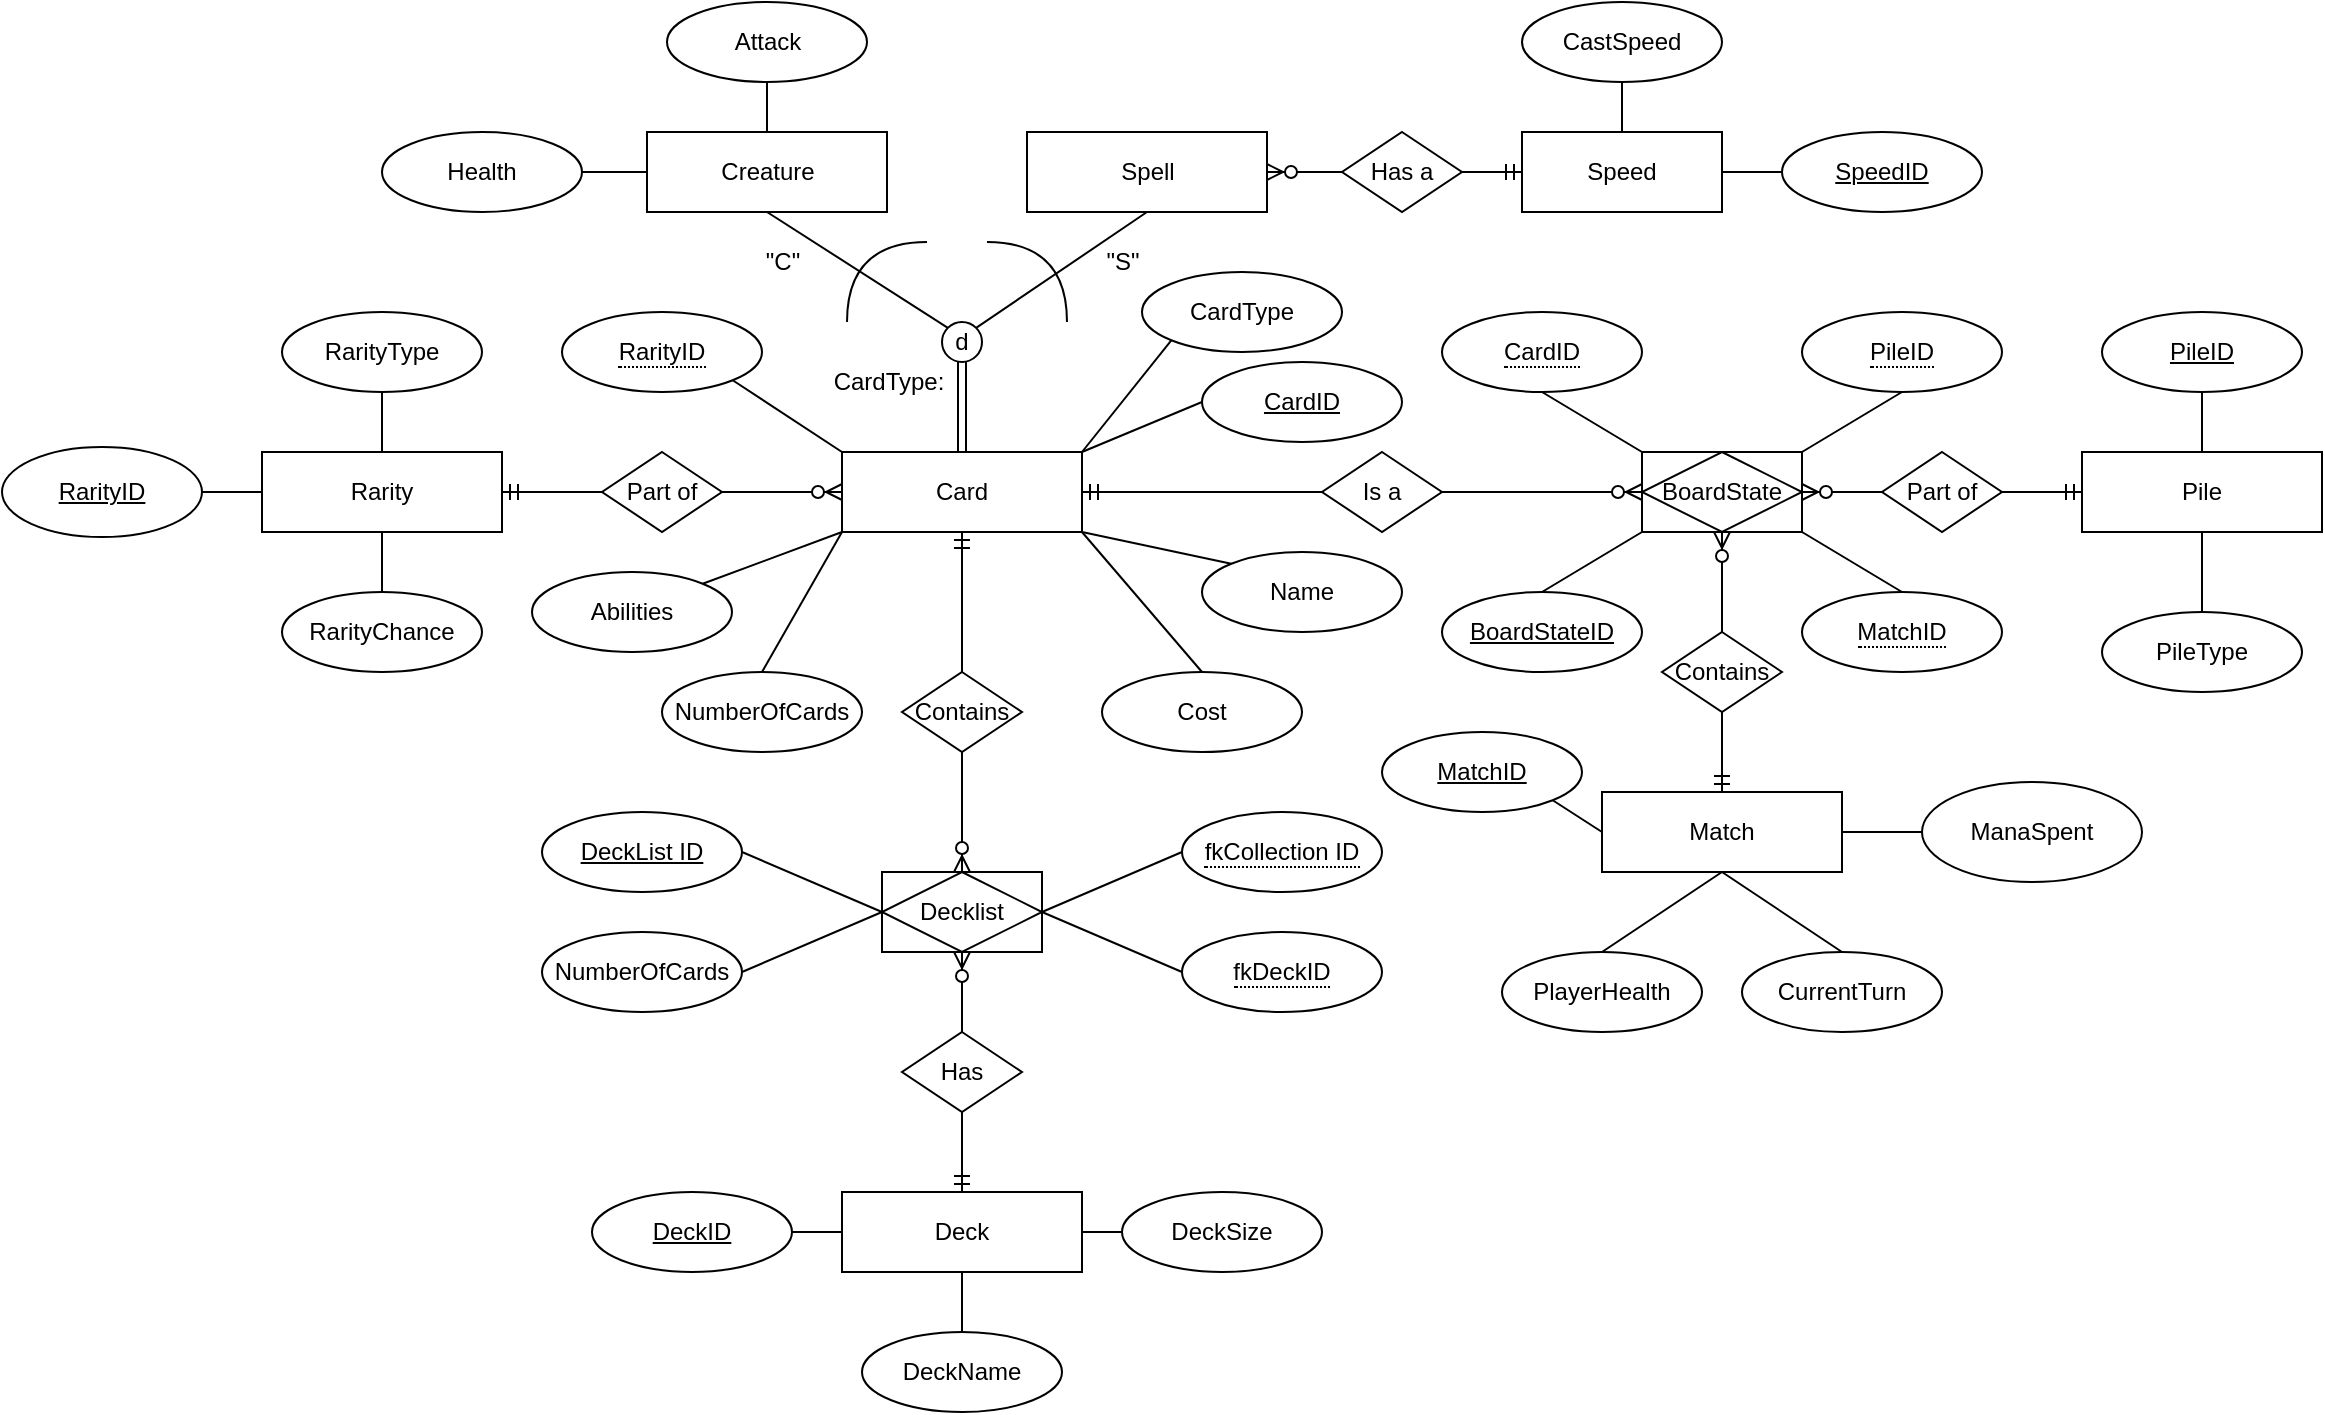 <mxfile version="26.0.11">
  <diagram name="Page-1" id="t7bRSFVgK8PCdRSUCOVL">
    <mxGraphModel dx="1157" dy="657" grid="1" gridSize="10" guides="1" tooltips="1" connect="1" arrows="1" fold="1" page="1" pageScale="1" pageWidth="850" pageHeight="1100" math="0" shadow="0">
      <root>
        <mxCell id="0" />
        <mxCell id="1" parent="0" />
        <mxCell id="NqXi6xo34VccyUWVhqhI-3" value="BoardState" style="shape=associativeEntity;whiteSpace=wrap;html=1;align=center;" parent="1" vertex="1">
          <mxGeometry x="990" y="485" width="80" height="40" as="geometry" />
        </mxCell>
        <mxCell id="NqXi6xo34VccyUWVhqhI-4" value="Card" style="whiteSpace=wrap;html=1;align=center;" parent="1" vertex="1">
          <mxGeometry x="590" y="485" width="120" height="40" as="geometry" />
        </mxCell>
        <mxCell id="NqXi6xo34VccyUWVhqhI-5" value="Deck" style="whiteSpace=wrap;html=1;align=center;" parent="1" vertex="1">
          <mxGeometry x="590" y="855" width="120" height="40" as="geometry" />
        </mxCell>
        <mxCell id="NqXi6xo34VccyUWVhqhI-6" value="Pile" style="whiteSpace=wrap;html=1;align=center;" parent="1" vertex="1">
          <mxGeometry x="1210" y="485" width="120" height="40" as="geometry" />
        </mxCell>
        <mxCell id="NqXi6xo34VccyUWVhqhI-7" value="Rarity" style="whiteSpace=wrap;html=1;align=center;" parent="1" vertex="1">
          <mxGeometry x="300" y="485" width="120" height="40" as="geometry" />
        </mxCell>
        <mxCell id="NqXi6xo34VccyUWVhqhI-9" value="Decklist" style="shape=associativeEntity;whiteSpace=wrap;html=1;align=center;" parent="1" vertex="1">
          <mxGeometry x="610" y="695" width="80" height="40" as="geometry" />
        </mxCell>
        <mxCell id="NqXi6xo34VccyUWVhqhI-11" value="Match" style="whiteSpace=wrap;html=1;align=center;" parent="1" vertex="1">
          <mxGeometry x="970" y="655" width="120" height="40" as="geometry" />
        </mxCell>
        <mxCell id="NqXi6xo34VccyUWVhqhI-32" value="" style="fontSize=12;html=1;endArrow=ERzeroToMany;endFill=1;rounded=0;entryX=0.5;entryY=0;entryDx=0;entryDy=0;exitX=0.5;exitY=1;exitDx=0;exitDy=0;" parent="1" source="77BDy7SxmX_6jDcQKQBA-6" target="NqXi6xo34VccyUWVhqhI-9" edge="1">
          <mxGeometry width="100" height="100" relative="1" as="geometry">
            <mxPoint x="650" y="655" as="sourcePoint" />
            <mxPoint x="620" y="630" as="targetPoint" />
          </mxGeometry>
        </mxCell>
        <mxCell id="NqXi6xo34VccyUWVhqhI-34" value="Has" style="shape=rhombus;perimeter=rhombusPerimeter;whiteSpace=wrap;html=1;align=center;" parent="1" vertex="1">
          <mxGeometry x="620" y="775" width="60" height="40" as="geometry" />
        </mxCell>
        <mxCell id="NqXi6xo34VccyUWVhqhI-36" value="" style="edgeStyle=orthogonalEdgeStyle;fontSize=12;html=1;endArrow=ERzeroToMany;endFill=1;rounded=0;entryX=0.5;entryY=1;entryDx=0;entryDy=0;exitX=0.5;exitY=0;exitDx=0;exitDy=0;" parent="1" source="NqXi6xo34VccyUWVhqhI-34" target="NqXi6xo34VccyUWVhqhI-9" edge="1">
          <mxGeometry width="100" height="100" relative="1" as="geometry">
            <mxPoint x="640" y="605" as="sourcePoint" />
            <mxPoint x="740" y="750" as="targetPoint" />
          </mxGeometry>
        </mxCell>
        <mxCell id="NqXi6xo34VccyUWVhqhI-37" value="Contains" style="shape=rhombus;perimeter=rhombusPerimeter;whiteSpace=wrap;html=1;align=center;" parent="1" vertex="1">
          <mxGeometry x="1000" y="575" width="60" height="40" as="geometry" />
        </mxCell>
        <mxCell id="NqXi6xo34VccyUWVhqhI-38" value="Part of" style="shape=rhombus;perimeter=rhombusPerimeter;whiteSpace=wrap;html=1;align=center;" parent="1" vertex="1">
          <mxGeometry x="1110" y="485" width="60" height="40" as="geometry" />
        </mxCell>
        <mxCell id="NqXi6xo34VccyUWVhqhI-40" value="" style="fontSize=12;html=1;endArrow=ERzeroToMany;endFill=1;rounded=0;exitX=0;exitY=0.5;exitDx=0;exitDy=0;entryX=1;entryY=0.5;entryDx=0;entryDy=0;" parent="1" source="NqXi6xo34VccyUWVhqhI-38" target="NqXi6xo34VccyUWVhqhI-3" edge="1">
          <mxGeometry width="100" height="100" relative="1" as="geometry">
            <mxPoint x="1010" y="375" as="sourcePoint" />
            <mxPoint x="970" y="375" as="targetPoint" />
          </mxGeometry>
        </mxCell>
        <mxCell id="NqXi6xo34VccyUWVhqhI-41" value="" style="fontSize=12;html=1;endArrow=ERmandOne;rounded=0;entryX=0;entryY=0.5;entryDx=0;entryDy=0;exitX=1;exitY=0.5;exitDx=0;exitDy=0;" parent="1" source="NqXi6xo34VccyUWVhqhI-38" target="NqXi6xo34VccyUWVhqhI-6" edge="1">
          <mxGeometry width="100" height="100" relative="1" as="geometry">
            <mxPoint x="950" y="445" as="sourcePoint" />
            <mxPoint x="1050" y="345" as="targetPoint" />
          </mxGeometry>
        </mxCell>
        <mxCell id="NqXi6xo34VccyUWVhqhI-44" value="" style="fontSize=12;html=1;endArrow=ERzeroToMany;endFill=1;rounded=0;entryX=0.5;entryY=1;entryDx=0;entryDy=0;exitX=0.5;exitY=0;exitDx=0;exitDy=0;endSize=6;jumpSize=5;strokeColor=default;arcSize=10;" parent="1" source="NqXi6xo34VccyUWVhqhI-37" target="NqXi6xo34VccyUWVhqhI-3" edge="1">
          <mxGeometry width="100" height="100" relative="1" as="geometry">
            <mxPoint x="790" y="845" as="sourcePoint" />
            <mxPoint x="890" y="745" as="targetPoint" />
          </mxGeometry>
        </mxCell>
        <mxCell id="NqXi6xo34VccyUWVhqhI-46" value="" style="fontSize=12;html=1;endArrow=ERmandOne;rounded=0;entryX=0.5;entryY=0;entryDx=0;entryDy=0;exitX=0.5;exitY=1;exitDx=0;exitDy=0;" parent="1" source="NqXi6xo34VccyUWVhqhI-37" target="NqXi6xo34VccyUWVhqhI-11" edge="1">
          <mxGeometry width="100" height="100" relative="1" as="geometry">
            <mxPoint x="720" y="875" as="sourcePoint" />
            <mxPoint x="820" y="775" as="targetPoint" />
          </mxGeometry>
        </mxCell>
        <mxCell id="NqXi6xo34VccyUWVhqhI-67" value="" style="edgeStyle=orthogonalEdgeStyle;fontSize=12;html=1;endArrow=ERmandOne;rounded=0;entryX=0.5;entryY=0;entryDx=0;entryDy=0;exitX=0.5;exitY=1;exitDx=0;exitDy=0;" parent="1" source="NqXi6xo34VccyUWVhqhI-34" target="NqXi6xo34VccyUWVhqhI-5" edge="1">
          <mxGeometry width="100" height="100" relative="1" as="geometry">
            <mxPoint x="380" y="1045" as="sourcePoint" />
            <mxPoint x="480" y="945" as="targetPoint" />
          </mxGeometry>
        </mxCell>
        <mxCell id="NqXi6xo34VccyUWVhqhI-68" value="Part of" style="shape=rhombus;perimeter=rhombusPerimeter;whiteSpace=wrap;html=1;align=center;" parent="1" vertex="1">
          <mxGeometry x="470" y="485" width="60" height="40" as="geometry" />
        </mxCell>
        <mxCell id="NqXi6xo34VccyUWVhqhI-69" value="Is a" style="shape=rhombus;perimeter=rhombusPerimeter;whiteSpace=wrap;html=1;align=center;" parent="1" vertex="1">
          <mxGeometry x="830" y="485" width="60" height="40" as="geometry" />
        </mxCell>
        <mxCell id="NqXi6xo34VccyUWVhqhI-71" value="" style="edgeStyle=entityRelationEdgeStyle;fontSize=12;html=1;endArrow=ERzeroToMany;endFill=1;rounded=0;entryX=0;entryY=0.5;entryDx=0;entryDy=0;exitX=1;exitY=0.5;exitDx=0;exitDy=0;" parent="1" source="NqXi6xo34VccyUWVhqhI-69" target="NqXi6xo34VccyUWVhqhI-3" edge="1">
          <mxGeometry width="100" height="100" relative="1" as="geometry">
            <mxPoint x="910" y="505" as="sourcePoint" />
            <mxPoint x="880" y="505" as="targetPoint" />
          </mxGeometry>
        </mxCell>
        <mxCell id="NqXi6xo34VccyUWVhqhI-72" value="" style="edgeStyle=entityRelationEdgeStyle;fontSize=12;html=1;endArrow=ERmandOne;rounded=0;entryX=1;entryY=0.5;entryDx=0;entryDy=0;exitX=0;exitY=0.5;exitDx=0;exitDy=0;" parent="1" source="NqXi6xo34VccyUWVhqhI-69" target="NqXi6xo34VccyUWVhqhI-4" edge="1">
          <mxGeometry width="100" height="100" relative="1" as="geometry">
            <mxPoint x="890" y="600" as="sourcePoint" />
            <mxPoint x="990" y="500" as="targetPoint" />
          </mxGeometry>
        </mxCell>
        <mxCell id="NqXi6xo34VccyUWVhqhI-78" value="Spell" style="whiteSpace=wrap;html=1;align=center;" parent="1" vertex="1">
          <mxGeometry x="682.5" y="325" width="120" height="40" as="geometry" />
        </mxCell>
        <mxCell id="NqXi6xo34VccyUWVhqhI-79" value="Creature" style="whiteSpace=wrap;html=1;align=center;" parent="1" vertex="1">
          <mxGeometry x="492.5" y="325" width="120" height="40" as="geometry" />
        </mxCell>
        <mxCell id="NqXi6xo34VccyUWVhqhI-81" value="d" style="ellipse;whiteSpace=wrap;html=1;align=center;" parent="1" vertex="1">
          <mxGeometry x="640" y="420" width="20" height="20" as="geometry" />
        </mxCell>
        <mxCell id="NqXi6xo34VccyUWVhqhI-83" value="" style="shape=link;html=1;rounded=0;exitX=0.5;exitY=1;exitDx=0;exitDy=0;entryX=0.5;entryY=0;entryDx=0;entryDy=0;" parent="1" source="NqXi6xo34VccyUWVhqhI-81" target="NqXi6xo34VccyUWVhqhI-4" edge="1">
          <mxGeometry relative="1" as="geometry">
            <mxPoint x="630" y="345" as="sourcePoint" />
            <mxPoint x="485" y="400" as="targetPoint" />
          </mxGeometry>
        </mxCell>
        <mxCell id="NqXi6xo34VccyUWVhqhI-86" value="" style="endArrow=none;html=1;rounded=0;exitX=0.5;exitY=1;exitDx=0;exitDy=0;entryX=0;entryY=0;entryDx=0;entryDy=0;" parent="1" source="NqXi6xo34VccyUWVhqhI-79" target="NqXi6xo34VccyUWVhqhI-81" edge="1">
          <mxGeometry relative="1" as="geometry">
            <mxPoint x="622.5" y="645" as="sourcePoint" />
            <mxPoint x="622.5" y="595" as="targetPoint" />
          </mxGeometry>
        </mxCell>
        <mxCell id="NqXi6xo34VccyUWVhqhI-87" value="" style="endArrow=none;html=1;rounded=0;entryX=0.5;entryY=1;entryDx=0;entryDy=0;exitX=1;exitY=0;exitDx=0;exitDy=0;" parent="1" source="NqXi6xo34VccyUWVhqhI-81" target="NqXi6xo34VccyUWVhqhI-78" edge="1">
          <mxGeometry relative="1" as="geometry">
            <mxPoint x="602.5" y="655" as="sourcePoint" />
            <mxPoint x="762.5" y="655" as="targetPoint" />
          </mxGeometry>
        </mxCell>
        <mxCell id="NqXi6xo34VccyUWVhqhI-90" value="" style="endArrow=none;html=1;rounded=0;edgeStyle=orthogonalEdgeStyle;curved=1;" parent="1" edge="1">
          <mxGeometry width="50" height="50" relative="1" as="geometry">
            <mxPoint x="592.5" y="420" as="sourcePoint" />
            <mxPoint x="632.5" y="380" as="targetPoint" />
            <Array as="points">
              <mxPoint x="592.5" y="380" />
            </Array>
          </mxGeometry>
        </mxCell>
        <mxCell id="NqXi6xo34VccyUWVhqhI-91" value="" style="endArrow=none;html=1;rounded=0;edgeStyle=orthogonalEdgeStyle;curved=1;" parent="1" edge="1">
          <mxGeometry width="50" height="50" relative="1" as="geometry">
            <mxPoint x="702.5" y="420" as="sourcePoint" />
            <mxPoint x="662.5" y="380" as="targetPoint" />
            <Array as="points">
              <mxPoint x="702.5" y="380" />
            </Array>
          </mxGeometry>
        </mxCell>
        <mxCell id="_TsKwwzWjokHUei5vShT-3" value="Attack" style="ellipse;whiteSpace=wrap;html=1;align=center;" parent="1" vertex="1">
          <mxGeometry x="502.5" y="260" width="100" height="40" as="geometry" />
        </mxCell>
        <mxCell id="_TsKwwzWjokHUei5vShT-4" value="Health" style="ellipse;whiteSpace=wrap;html=1;align=center;" parent="1" vertex="1">
          <mxGeometry x="360" y="325" width="100" height="40" as="geometry" />
        </mxCell>
        <mxCell id="_TsKwwzWjokHUei5vShT-5" value="" style="endArrow=none;html=1;rounded=0;exitX=1;exitY=0.5;exitDx=0;exitDy=0;entryX=0;entryY=0.5;entryDx=0;entryDy=0;" parent="1" source="_TsKwwzWjokHUei5vShT-4" target="NqXi6xo34VccyUWVhqhI-79" edge="1">
          <mxGeometry relative="1" as="geometry">
            <mxPoint x="282.5" y="445" as="sourcePoint" />
            <mxPoint x="362.5" y="345" as="targetPoint" />
          </mxGeometry>
        </mxCell>
        <mxCell id="_TsKwwzWjokHUei5vShT-6" value="" style="endArrow=none;html=1;rounded=0;exitX=0.5;exitY=1;exitDx=0;exitDy=0;entryX=0.5;entryY=0;entryDx=0;entryDy=0;" parent="1" source="_TsKwwzWjokHUei5vShT-3" target="NqXi6xo34VccyUWVhqhI-79" edge="1">
          <mxGeometry relative="1" as="geometry">
            <mxPoint x="362.5" y="300" as="sourcePoint" />
            <mxPoint x="362.5" y="345" as="targetPoint" />
          </mxGeometry>
        </mxCell>
        <mxCell id="_TsKwwzWjokHUei5vShT-9" value="" style="endArrow=none;html=1;rounded=0;exitX=0.5;exitY=1;exitDx=0;exitDy=0;entryX=0.5;entryY=0;entryDx=0;entryDy=0;" parent="1" source="NqXi6xo34VccyUWVhqhI-7" target="_TsKwwzWjokHUei5vShT-14" edge="1">
          <mxGeometry relative="1" as="geometry">
            <mxPoint x="335" y="627.5" as="sourcePoint" />
            <mxPoint x="210" y="502.5" as="targetPoint" />
          </mxGeometry>
        </mxCell>
        <mxCell id="_TsKwwzWjokHUei5vShT-10" value="RarityType" style="ellipse;whiteSpace=wrap;html=1;align=center;" parent="1" vertex="1">
          <mxGeometry x="310" y="415" width="100" height="40" as="geometry" />
        </mxCell>
        <mxCell id="_TsKwwzWjokHUei5vShT-11" value="" style="endArrow=none;html=1;rounded=0;exitX=0.5;exitY=1;exitDx=0;exitDy=0;entryX=0.5;entryY=0;entryDx=0;entryDy=0;" parent="1" source="_TsKwwzWjokHUei5vShT-10" target="NqXi6xo34VccyUWVhqhI-7" edge="1">
          <mxGeometry relative="1" as="geometry">
            <mxPoint x="360" y="395" as="sourcePoint" />
            <mxPoint x="360" y="485" as="targetPoint" />
          </mxGeometry>
        </mxCell>
        <mxCell id="_TsKwwzWjokHUei5vShT-12" value="&lt;u&gt;RarityID&lt;/u&gt;" style="ellipse;whiteSpace=wrap;html=1;align=center;" parent="1" vertex="1">
          <mxGeometry x="170" y="482.5" width="100" height="45" as="geometry" />
        </mxCell>
        <mxCell id="_TsKwwzWjokHUei5vShT-13" value="" style="endArrow=none;html=1;rounded=0;entryX=0;entryY=0.5;entryDx=0;entryDy=0;exitX=1;exitY=0.5;exitDx=0;exitDy=0;" parent="1" source="_TsKwwzWjokHUei5vShT-12" target="NqXi6xo34VccyUWVhqhI-7" edge="1">
          <mxGeometry relative="1" as="geometry">
            <mxPoint x="320" y="630" as="sourcePoint" />
            <mxPoint x="360" y="525" as="targetPoint" />
          </mxGeometry>
        </mxCell>
        <mxCell id="_TsKwwzWjokHUei5vShT-14" value="RarityChance" style="ellipse;whiteSpace=wrap;html=1;align=center;" parent="1" vertex="1">
          <mxGeometry x="310" y="555" width="100" height="40" as="geometry" />
        </mxCell>
        <mxCell id="_TsKwwzWjokHUei5vShT-16" value="Cost" style="ellipse;whiteSpace=wrap;html=1;align=center;" parent="1" vertex="1">
          <mxGeometry x="720" y="595" width="100" height="40" as="geometry" />
        </mxCell>
        <mxCell id="_TsKwwzWjokHUei5vShT-17" value="Name" style="ellipse;whiteSpace=wrap;html=1;align=center;" parent="1" vertex="1">
          <mxGeometry x="770" y="535" width="100" height="40" as="geometry" />
        </mxCell>
        <mxCell id="_TsKwwzWjokHUei5vShT-18" value="" style="endArrow=none;html=1;rounded=0;entryX=1;entryY=1;entryDx=0;entryDy=0;exitX=0;exitY=0;exitDx=0;exitDy=0;" parent="1" source="_TsKwwzWjokHUei5vShT-17" target="NqXi6xo34VccyUWVhqhI-4" edge="1">
          <mxGeometry relative="1" as="geometry">
            <mxPoint x="490" y="875" as="sourcePoint" />
            <mxPoint x="605" y="845" as="targetPoint" />
          </mxGeometry>
        </mxCell>
        <mxCell id="_TsKwwzWjokHUei5vShT-20" value="" style="endArrow=none;html=1;rounded=0;entryX=1;entryY=1;entryDx=0;entryDy=0;exitX=0.5;exitY=0;exitDx=0;exitDy=0;" parent="1" source="_TsKwwzWjokHUei5vShT-16" target="NqXi6xo34VccyUWVhqhI-4" edge="1">
          <mxGeometry relative="1" as="geometry">
            <mxPoint x="520" y="815" as="sourcePoint" />
            <mxPoint x="605" y="845" as="targetPoint" />
          </mxGeometry>
        </mxCell>
        <mxCell id="_TsKwwzWjokHUei5vShT-22" value="Abilities" style="ellipse;whiteSpace=wrap;html=1;align=center;" parent="1" vertex="1">
          <mxGeometry x="435" y="545" width="100" height="40" as="geometry" />
        </mxCell>
        <mxCell id="_TsKwwzWjokHUei5vShT-23" value="" style="endArrow=none;html=1;rounded=0;exitX=1;exitY=0;exitDx=0;exitDy=0;entryX=0;entryY=1;entryDx=0;entryDy=0;" parent="1" source="_TsKwwzWjokHUei5vShT-22" target="NqXi6xo34VccyUWVhqhI-4" edge="1">
          <mxGeometry relative="1" as="geometry">
            <mxPoint x="605" y="805" as="sourcePoint" />
            <mxPoint x="660" y="535" as="targetPoint" />
          </mxGeometry>
        </mxCell>
        <mxCell id="_TsKwwzWjokHUei5vShT-25" value="&lt;u&gt;CardID&lt;/u&gt;" style="ellipse;whiteSpace=wrap;html=1;align=center;" parent="1" vertex="1">
          <mxGeometry x="770" y="440" width="100" height="40" as="geometry" />
        </mxCell>
        <mxCell id="_TsKwwzWjokHUei5vShT-26" value="" style="endArrow=none;html=1;rounded=0;entryX=0;entryY=0.5;entryDx=0;entryDy=0;exitX=1;exitY=0;exitDx=0;exitDy=0;" parent="1" source="NqXi6xo34VccyUWVhqhI-4" target="_TsKwwzWjokHUei5vShT-25" edge="1">
          <mxGeometry relative="1" as="geometry">
            <mxPoint x="490" y="1005" as="sourcePoint" />
            <mxPoint x="605" y="845" as="targetPoint" />
          </mxGeometry>
        </mxCell>
        <mxCell id="_TsKwwzWjokHUei5vShT-28" value="" style="endArrow=none;html=1;rounded=0;exitX=0;exitY=0;exitDx=0;exitDy=0;entryX=1;entryY=1;entryDx=0;entryDy=0;" parent="1" source="NqXi6xo34VccyUWVhqhI-4" target="BnjANfpRquIea6QmIrjI-3" edge="1">
          <mxGeometry relative="1" as="geometry">
            <mxPoint x="605" y="845" as="sourcePoint" />
            <mxPoint x="720" y="815" as="targetPoint" />
          </mxGeometry>
        </mxCell>
        <mxCell id="_TsKwwzWjokHUei5vShT-30" value="" style="endArrow=none;html=1;rounded=0;exitX=0;exitY=1;exitDx=0;exitDy=0;entryX=0.5;entryY=0;entryDx=0;entryDy=0;" parent="1" source="NqXi6xo34VccyUWVhqhI-4" target="_TsKwwzWjokHUei5vShT-96" edge="1">
          <mxGeometry relative="1" as="geometry">
            <mxPoint x="640" y="742" as="sourcePoint" />
            <mxPoint x="710" y="645" as="targetPoint" />
          </mxGeometry>
        </mxCell>
        <mxCell id="_TsKwwzWjokHUei5vShT-96" value="NumberOf&lt;span style=&quot;background-color: transparent; color: light-dark(rgb(0, 0, 0), rgb(255, 255, 255));&quot;&gt;Cards&lt;/span&gt;" style="ellipse;whiteSpace=wrap;html=1;align=center;" parent="1" vertex="1">
          <mxGeometry x="500" y="595" width="100" height="40" as="geometry" />
        </mxCell>
        <mxCell id="_TsKwwzWjokHUei5vShT-100" value="DeckList ID" style="ellipse;whiteSpace=wrap;html=1;align=center;fontStyle=4;" parent="1" vertex="1">
          <mxGeometry x="440" y="665" width="100" height="40" as="geometry" />
        </mxCell>
        <mxCell id="_TsKwwzWjokHUei5vShT-101" value="&lt;span style=&quot;border-bottom: 1px dotted&quot;&gt;fkCollection ID&lt;/span&gt;" style="ellipse;whiteSpace=wrap;html=1;align=center;" parent="1" vertex="1">
          <mxGeometry x="760" y="665" width="100" height="40" as="geometry" />
        </mxCell>
        <mxCell id="_TsKwwzWjokHUei5vShT-102" value="" style="endArrow=none;html=1;rounded=0;entryX=0;entryY=0.5;entryDx=0;entryDy=0;exitX=1;exitY=0.5;exitDx=0;exitDy=0;" parent="1" source="_TsKwwzWjokHUei5vShT-100" target="NqXi6xo34VccyUWVhqhI-9" edge="1">
          <mxGeometry relative="1" as="geometry">
            <mxPoint x="540" y="698" as="sourcePoint" />
            <mxPoint x="883" y="693" as="targetPoint" />
          </mxGeometry>
        </mxCell>
        <mxCell id="_TsKwwzWjokHUei5vShT-103" value="&lt;span style=&quot;border-bottom: 1px dotted&quot;&gt;fkDeckID&lt;/span&gt;" style="ellipse;whiteSpace=wrap;html=1;align=center;" parent="1" vertex="1">
          <mxGeometry x="760" y="725" width="100" height="40" as="geometry" />
        </mxCell>
        <mxCell id="_TsKwwzWjokHUei5vShT-104" value="" style="endArrow=none;html=1;rounded=0;entryX=1;entryY=0.5;entryDx=0;entryDy=0;exitX=0;exitY=0.5;exitDx=0;exitDy=0;" parent="1" source="_TsKwwzWjokHUei5vShT-101" target="NqXi6xo34VccyUWVhqhI-9" edge="1">
          <mxGeometry relative="1" as="geometry">
            <mxPoint x="540" y="698" as="sourcePoint" />
            <mxPoint x="883" y="693" as="targetPoint" />
          </mxGeometry>
        </mxCell>
        <mxCell id="_TsKwwzWjokHUei5vShT-105" value="" style="endArrow=none;html=1;rounded=0;exitX=0;exitY=0.5;exitDx=0;exitDy=0;entryX=1;entryY=0.5;entryDx=0;entryDy=0;" parent="1" source="_TsKwwzWjokHUei5vShT-103" target="NqXi6xo34VccyUWVhqhI-9" edge="1">
          <mxGeometry relative="1" as="geometry">
            <mxPoint x="850" y="713" as="sourcePoint" />
            <mxPoint x="883" y="693" as="targetPoint" />
          </mxGeometry>
        </mxCell>
        <mxCell id="_TsKwwzWjokHUei5vShT-160" value="DeckName" style="ellipse;whiteSpace=wrap;html=1;align=center;" parent="1" vertex="1">
          <mxGeometry x="600" y="925" width="100" height="40" as="geometry" />
        </mxCell>
        <mxCell id="_TsKwwzWjokHUei5vShT-161" value="" style="endArrow=none;html=1;rounded=0;entryX=0.5;entryY=0;entryDx=0;entryDy=0;exitX=0.5;exitY=1;exitDx=0;exitDy=0;" parent="1" source="NqXi6xo34VccyUWVhqhI-5" target="_TsKwwzWjokHUei5vShT-160" edge="1">
          <mxGeometry relative="1" as="geometry">
            <mxPoint x="700" y="750" as="sourcePoint" />
            <mxPoint x="472" y="685" as="targetPoint" />
          </mxGeometry>
        </mxCell>
        <mxCell id="_TsKwwzWjokHUei5vShT-162" value="&lt;u&gt;DeckID&lt;/u&gt;" style="ellipse;whiteSpace=wrap;html=1;align=center;" parent="1" vertex="1">
          <mxGeometry x="465" y="855" width="100" height="40" as="geometry" />
        </mxCell>
        <mxCell id="_TsKwwzWjokHUei5vShT-164" value="DeckSize" style="ellipse;whiteSpace=wrap;html=1;align=center;" parent="1" vertex="1">
          <mxGeometry x="730" y="855" width="100" height="40" as="geometry" />
        </mxCell>
        <mxCell id="_TsKwwzWjokHUei5vShT-165" value="" style="endArrow=none;html=1;rounded=0;entryX=1;entryY=0.5;entryDx=0;entryDy=0;exitX=0;exitY=0.5;exitDx=0;exitDy=0;" parent="1" source="_TsKwwzWjokHUei5vShT-164" target="NqXi6xo34VccyUWVhqhI-5" edge="1">
          <mxGeometry relative="1" as="geometry">
            <mxPoint x="1030" y="945" as="sourcePoint" />
            <mxPoint x="750" y="945" as="targetPoint" />
          </mxGeometry>
        </mxCell>
        <mxCell id="_TsKwwzWjokHUei5vShT-166" style="edgeStyle=orthogonalEdgeStyle;rounded=0;orthogonalLoop=1;jettySize=auto;html=1;exitX=0.5;exitY=1;exitDx=0;exitDy=0;" parent="1" source="_TsKwwzWjokHUei5vShT-103" target="_TsKwwzWjokHUei5vShT-103" edge="1">
          <mxGeometry relative="1" as="geometry" />
        </mxCell>
        <mxCell id="77BDy7SxmX_6jDcQKQBA-1" value="" style="edgeStyle=entityRelationEdgeStyle;fontSize=12;html=1;endArrow=ERmandOne;rounded=0;entryX=1;entryY=0.5;entryDx=0;entryDy=0;exitX=0;exitY=0.5;exitDx=0;exitDy=0;" parent="1" source="NqXi6xo34VccyUWVhqhI-68" target="NqXi6xo34VccyUWVhqhI-7" edge="1">
          <mxGeometry width="100" height="100" relative="1" as="geometry">
            <mxPoint x="250" y="735" as="sourcePoint" />
            <mxPoint x="350" y="635" as="targetPoint" />
          </mxGeometry>
        </mxCell>
        <mxCell id="77BDy7SxmX_6jDcQKQBA-5" value="" style="endArrow=none;html=1;rounded=0;entryX=0;entryY=0.5;entryDx=0;entryDy=0;exitX=1;exitY=0.5;exitDx=0;exitDy=0;" parent="1" source="_TsKwwzWjokHUei5vShT-162" target="NqXi6xo34VccyUWVhqhI-5" edge="1">
          <mxGeometry width="50" height="50" relative="1" as="geometry">
            <mxPoint x="530" y="845" as="sourcePoint" />
            <mxPoint x="580" y="795" as="targetPoint" />
          </mxGeometry>
        </mxCell>
        <mxCell id="77BDy7SxmX_6jDcQKQBA-6" value="Contains" style="shape=rhombus;perimeter=rhombusPerimeter;whiteSpace=wrap;html=1;align=center;" parent="1" vertex="1">
          <mxGeometry x="620" y="595" width="60" height="40" as="geometry" />
        </mxCell>
        <mxCell id="77BDy7SxmX_6jDcQKQBA-7" value="" style="edgeStyle=orthogonalEdgeStyle;fontSize=12;html=1;endArrow=ERmandOne;rounded=0;entryX=0.5;entryY=1;entryDx=0;entryDy=0;exitX=0.5;exitY=0;exitDx=0;exitDy=0;" parent="1" source="77BDy7SxmX_6jDcQKQBA-6" target="NqXi6xo34VccyUWVhqhI-4" edge="1">
          <mxGeometry width="100" height="100" relative="1" as="geometry">
            <mxPoint x="680" y="645" as="sourcePoint" />
            <mxPoint x="780" y="545" as="targetPoint" />
          </mxGeometry>
        </mxCell>
        <mxCell id="77BDy7SxmX_6jDcQKQBA-8" value="Has a" style="shape=rhombus;perimeter=rhombusPerimeter;whiteSpace=wrap;html=1;align=center;" parent="1" vertex="1">
          <mxGeometry x="840" y="325" width="60" height="40" as="geometry" />
        </mxCell>
        <mxCell id="77BDy7SxmX_6jDcQKQBA-11" value="Speed" style="whiteSpace=wrap;html=1;align=center;" parent="1" vertex="1">
          <mxGeometry x="930" y="325" width="100" height="40" as="geometry" />
        </mxCell>
        <mxCell id="77BDy7SxmX_6jDcQKQBA-12" value="CardType" style="ellipse;whiteSpace=wrap;html=1;align=center;" parent="1" vertex="1">
          <mxGeometry x="740" y="395" width="100" height="40" as="geometry" />
        </mxCell>
        <mxCell id="77BDy7SxmX_6jDcQKQBA-13" value="" style="endArrow=none;html=1;rounded=0;entryX=0;entryY=1;entryDx=0;entryDy=0;exitX=1;exitY=0;exitDx=0;exitDy=0;" parent="1" source="NqXi6xo34VccyUWVhqhI-4" target="77BDy7SxmX_6jDcQKQBA-12" edge="1">
          <mxGeometry relative="1" as="geometry">
            <mxPoint x="620" y="435" as="sourcePoint" />
            <mxPoint x="780" y="435" as="targetPoint" />
          </mxGeometry>
        </mxCell>
        <mxCell id="77BDy7SxmX_6jDcQKQBA-14" value="CardType:" style="text;html=1;align=center;verticalAlign=middle;resizable=0;points=[];autosize=1;strokeColor=none;fillColor=none;" parent="1" vertex="1">
          <mxGeometry x="572.5" y="435" width="80" height="30" as="geometry" />
        </mxCell>
        <mxCell id="77BDy7SxmX_6jDcQKQBA-15" value="&quot;C&quot;" style="text;html=1;align=center;verticalAlign=middle;resizable=0;points=[];autosize=1;strokeColor=none;fillColor=none;" parent="1" vertex="1">
          <mxGeometry x="540" y="375" width="40" height="30" as="geometry" />
        </mxCell>
        <mxCell id="77BDy7SxmX_6jDcQKQBA-16" value="&quot;S&quot;" style="text;html=1;align=center;verticalAlign=middle;resizable=0;points=[];autosize=1;strokeColor=none;fillColor=none;" parent="1" vertex="1">
          <mxGeometry x="710" y="375" width="40" height="30" as="geometry" />
        </mxCell>
        <mxCell id="77BDy7SxmX_6jDcQKQBA-17" value="CastSpeed" style="ellipse;whiteSpace=wrap;html=1;align=center;" parent="1" vertex="1">
          <mxGeometry x="930" y="260" width="100" height="40" as="geometry" />
        </mxCell>
        <mxCell id="77BDy7SxmX_6jDcQKQBA-18" value="" style="edgeStyle=entityRelationEdgeStyle;fontSize=12;html=1;endArrow=ERzeroToMany;endFill=1;rounded=0;entryX=1;entryY=0.5;entryDx=0;entryDy=0;exitX=0;exitY=0.5;exitDx=0;exitDy=0;" parent="1" source="77BDy7SxmX_6jDcQKQBA-8" target="NqXi6xo34VccyUWVhqhI-78" edge="1">
          <mxGeometry width="100" height="100" relative="1" as="geometry">
            <mxPoint x="742.5" y="510" as="sourcePoint" />
            <mxPoint x="842.5" y="410" as="targetPoint" />
          </mxGeometry>
        </mxCell>
        <mxCell id="77BDy7SxmX_6jDcQKQBA-19" value="" style="edgeStyle=entityRelationEdgeStyle;fontSize=12;html=1;endArrow=ERmandOne;rounded=0;entryX=0;entryY=0.5;entryDx=0;entryDy=0;exitX=1;exitY=0.5;exitDx=0;exitDy=0;" parent="1" source="77BDy7SxmX_6jDcQKQBA-8" target="77BDy7SxmX_6jDcQKQBA-11" edge="1">
          <mxGeometry width="100" height="100" relative="1" as="geometry">
            <mxPoint x="690" y="510" as="sourcePoint" />
            <mxPoint x="790" y="410" as="targetPoint" />
          </mxGeometry>
        </mxCell>
        <mxCell id="77BDy7SxmX_6jDcQKQBA-22" value="" style="endArrow=none;html=1;rounded=0;entryX=0.5;entryY=0;entryDx=0;entryDy=0;exitX=0.5;exitY=1;exitDx=0;exitDy=0;" parent="1" source="77BDy7SxmX_6jDcQKQBA-17" target="77BDy7SxmX_6jDcQKQBA-11" edge="1">
          <mxGeometry width="50" height="50" relative="1" as="geometry">
            <mxPoint x="990" y="290" as="sourcePoint" />
            <mxPoint x="740" y="430" as="targetPoint" />
          </mxGeometry>
        </mxCell>
        <mxCell id="77BDy7SxmX_6jDcQKQBA-23" value="&lt;u&gt;SpeedID&lt;/u&gt;" style="ellipse;whiteSpace=wrap;html=1;align=center;" parent="1" vertex="1">
          <mxGeometry x="1060" y="325" width="100" height="40" as="geometry" />
        </mxCell>
        <mxCell id="77BDy7SxmX_6jDcQKQBA-24" value="" style="endArrow=none;html=1;rounded=0;entryX=0;entryY=0.5;entryDx=0;entryDy=0;exitX=1;exitY=0.5;exitDx=0;exitDy=0;" parent="1" source="77BDy7SxmX_6jDcQKQBA-11" target="77BDy7SxmX_6jDcQKQBA-23" edge="1">
          <mxGeometry width="50" height="50" relative="1" as="geometry">
            <mxPoint x="740" y="580" as="sourcePoint" />
            <mxPoint x="790" y="530" as="targetPoint" />
          </mxGeometry>
        </mxCell>
        <mxCell id="77BDy7SxmX_6jDcQKQBA-25" value="MatchID" style="ellipse;whiteSpace=wrap;html=1;align=center;fontStyle=4;" parent="1" vertex="1">
          <mxGeometry x="860" y="625" width="100" height="40" as="geometry" />
        </mxCell>
        <mxCell id="77BDy7SxmX_6jDcQKQBA-26" value="PileID" style="ellipse;whiteSpace=wrap;html=1;align=center;fontStyle=4;" parent="1" vertex="1">
          <mxGeometry x="1220" y="415" width="100" height="40" as="geometry" />
        </mxCell>
        <mxCell id="77BDy7SxmX_6jDcQKQBA-27" value="" style="endArrow=none;html=1;rounded=0;entryX=0.5;entryY=1;entryDx=0;entryDy=0;exitX=0.5;exitY=0;exitDx=0;exitDy=0;" parent="1" source="NqXi6xo34VccyUWVhqhI-6" target="77BDy7SxmX_6jDcQKQBA-26" edge="1">
          <mxGeometry width="50" height="50" relative="1" as="geometry">
            <mxPoint x="1020" y="595" as="sourcePoint" />
            <mxPoint x="1070" y="545" as="targetPoint" />
          </mxGeometry>
        </mxCell>
        <mxCell id="77BDy7SxmX_6jDcQKQBA-28" value="" style="endArrow=none;html=1;rounded=0;entryX=1;entryY=1;entryDx=0;entryDy=0;exitX=0;exitY=0.5;exitDx=0;exitDy=0;" parent="1" source="NqXi6xo34VccyUWVhqhI-11" target="77BDy7SxmX_6jDcQKQBA-25" edge="1">
          <mxGeometry width="50" height="50" relative="1" as="geometry">
            <mxPoint x="1020" y="595" as="sourcePoint" />
            <mxPoint x="1070" y="545" as="targetPoint" />
          </mxGeometry>
        </mxCell>
        <mxCell id="77BDy7SxmX_6jDcQKQBA-29" value="&lt;span style=&quot;border-bottom: 1px dotted&quot;&gt;MatchID&lt;/span&gt;" style="ellipse;whiteSpace=wrap;html=1;align=center;" parent="1" vertex="1">
          <mxGeometry x="1070" y="555" width="100" height="40" as="geometry" />
        </mxCell>
        <mxCell id="77BDy7SxmX_6jDcQKQBA-30" value="&lt;span style=&quot;border-bottom: 1px dotted&quot;&gt;PileID&lt;/span&gt;" style="ellipse;whiteSpace=wrap;html=1;align=center;" parent="1" vertex="1">
          <mxGeometry x="1070" y="415" width="100" height="40" as="geometry" />
        </mxCell>
        <mxCell id="77BDy7SxmX_6jDcQKQBA-31" value="&lt;span style=&quot;border-bottom: 1px dotted&quot;&gt;CardID&lt;/span&gt;" style="ellipse;whiteSpace=wrap;html=1;align=center;" parent="1" vertex="1">
          <mxGeometry x="890" y="415" width="100" height="40" as="geometry" />
        </mxCell>
        <mxCell id="77BDy7SxmX_6jDcQKQBA-32" value="" style="endArrow=none;html=1;rounded=0;entryX=0.5;entryY=1;entryDx=0;entryDy=0;exitX=0;exitY=0;exitDx=0;exitDy=0;" parent="1" source="NqXi6xo34VccyUWVhqhI-3" target="77BDy7SxmX_6jDcQKQBA-31" edge="1">
          <mxGeometry width="50" height="50" relative="1" as="geometry">
            <mxPoint x="1020" y="595" as="sourcePoint" />
            <mxPoint x="1070" y="545" as="targetPoint" />
          </mxGeometry>
        </mxCell>
        <mxCell id="77BDy7SxmX_6jDcQKQBA-33" value="" style="endArrow=none;html=1;rounded=0;entryX=0;entryY=1;entryDx=0;entryDy=0;exitX=0.5;exitY=0;exitDx=0;exitDy=0;" parent="1" source="77BDy7SxmX_6jDcQKQBA-36" target="NqXi6xo34VccyUWVhqhI-3" edge="1">
          <mxGeometry width="50" height="50" relative="1" as="geometry">
            <mxPoint x="970" y="585" as="sourcePoint" />
            <mxPoint x="1070" y="545" as="targetPoint" />
          </mxGeometry>
        </mxCell>
        <mxCell id="77BDy7SxmX_6jDcQKQBA-34" value="" style="endArrow=none;html=1;rounded=0;entryX=0.5;entryY=0;entryDx=0;entryDy=0;exitX=1;exitY=1;exitDx=0;exitDy=0;" parent="1" source="NqXi6xo34VccyUWVhqhI-3" target="77BDy7SxmX_6jDcQKQBA-29" edge="1">
          <mxGeometry width="50" height="50" relative="1" as="geometry">
            <mxPoint x="1020" y="595" as="sourcePoint" />
            <mxPoint x="1070" y="545" as="targetPoint" />
          </mxGeometry>
        </mxCell>
        <mxCell id="77BDy7SxmX_6jDcQKQBA-35" value="" style="endArrow=none;html=1;rounded=0;entryX=0.5;entryY=1;entryDx=0;entryDy=0;exitX=1;exitY=0;exitDx=0;exitDy=0;" parent="1" source="NqXi6xo34VccyUWVhqhI-3" target="77BDy7SxmX_6jDcQKQBA-30" edge="1">
          <mxGeometry width="50" height="50" relative="1" as="geometry">
            <mxPoint x="1020" y="595" as="sourcePoint" />
            <mxPoint x="1070" y="545" as="targetPoint" />
          </mxGeometry>
        </mxCell>
        <mxCell id="77BDy7SxmX_6jDcQKQBA-36" value="BoardStateID" style="ellipse;whiteSpace=wrap;html=1;align=center;fontStyle=4;" parent="1" vertex="1">
          <mxGeometry x="890" y="555" width="100" height="40" as="geometry" />
        </mxCell>
        <mxCell id="77BDy7SxmX_6jDcQKQBA-42" value="PileType" style="ellipse;whiteSpace=wrap;html=1;align=center;" parent="1" vertex="1">
          <mxGeometry x="1220" y="565" width="100" height="40" as="geometry" />
        </mxCell>
        <mxCell id="77BDy7SxmX_6jDcQKQBA-43" value="" style="endArrow=none;html=1;rounded=0;entryX=0.5;entryY=1;entryDx=0;entryDy=0;" parent="1" source="77BDy7SxmX_6jDcQKQBA-42" target="NqXi6xo34VccyUWVhqhI-6" edge="1">
          <mxGeometry width="50" height="50" relative="1" as="geometry">
            <mxPoint x="1000" y="595" as="sourcePoint" />
            <mxPoint x="1050" y="545" as="targetPoint" />
          </mxGeometry>
        </mxCell>
        <mxCell id="77BDy7SxmX_6jDcQKQBA-44" value="CurrentTurn" style="ellipse;whiteSpace=wrap;html=1;align=center;" parent="1" vertex="1">
          <mxGeometry x="1040" y="735" width="100" height="40" as="geometry" />
        </mxCell>
        <mxCell id="77BDy7SxmX_6jDcQKQBA-45" value="PlayerHealth" style="ellipse;whiteSpace=wrap;html=1;align=center;" parent="1" vertex="1">
          <mxGeometry x="920" y="735" width="100" height="40" as="geometry" />
        </mxCell>
        <mxCell id="77BDy7SxmX_6jDcQKQBA-46" value="ManaSpent" style="ellipse;whiteSpace=wrap;html=1;align=center;" parent="1" vertex="1">
          <mxGeometry x="1130" y="650" width="110" height="50" as="geometry" />
        </mxCell>
        <mxCell id="77BDy7SxmX_6jDcQKQBA-47" value="" style="endArrow=none;html=1;rounded=0;entryX=0.5;entryY=0;entryDx=0;entryDy=0;exitX=0.5;exitY=1;exitDx=0;exitDy=0;" parent="1" source="NqXi6xo34VccyUWVhqhI-11" target="77BDy7SxmX_6jDcQKQBA-44" edge="1">
          <mxGeometry width="50" height="50" relative="1" as="geometry">
            <mxPoint x="1000" y="595" as="sourcePoint" />
            <mxPoint x="1050" y="545" as="targetPoint" />
          </mxGeometry>
        </mxCell>
        <mxCell id="77BDy7SxmX_6jDcQKQBA-48" value="" style="endArrow=none;html=1;rounded=0;entryX=0;entryY=0.5;entryDx=0;entryDy=0;exitX=1;exitY=0.5;exitDx=0;exitDy=0;" parent="1" source="NqXi6xo34VccyUWVhqhI-11" target="77BDy7SxmX_6jDcQKQBA-46" edge="1">
          <mxGeometry width="50" height="50" relative="1" as="geometry">
            <mxPoint x="1000" y="595" as="sourcePoint" />
            <mxPoint x="1050" y="545" as="targetPoint" />
          </mxGeometry>
        </mxCell>
        <mxCell id="77BDy7SxmX_6jDcQKQBA-49" value="" style="endArrow=none;html=1;rounded=0;entryX=0.5;entryY=1;entryDx=0;entryDy=0;exitX=0.5;exitY=0;exitDx=0;exitDy=0;" parent="1" source="77BDy7SxmX_6jDcQKQBA-45" target="NqXi6xo34VccyUWVhqhI-11" edge="1">
          <mxGeometry width="50" height="50" relative="1" as="geometry">
            <mxPoint x="1000" y="595" as="sourcePoint" />
            <mxPoint x="1050" y="545" as="targetPoint" />
          </mxGeometry>
        </mxCell>
        <mxCell id="77BDy7SxmX_6jDcQKQBA-51" value="NumberOfCards" style="ellipse;whiteSpace=wrap;html=1;align=center;" parent="1" vertex="1">
          <mxGeometry x="440" y="725" width="100" height="40" as="geometry" />
        </mxCell>
        <mxCell id="77BDy7SxmX_6jDcQKQBA-52" value="" style="endArrow=none;html=1;rounded=0;entryX=0;entryY=0.5;entryDx=0;entryDy=0;exitX=1;exitY=0.5;exitDx=0;exitDy=0;" parent="1" source="77BDy7SxmX_6jDcQKQBA-51" target="NqXi6xo34VccyUWVhqhI-9" edge="1">
          <mxGeometry width="50" height="50" relative="1" as="geometry">
            <mxPoint x="660" y="625" as="sourcePoint" />
            <mxPoint x="710" y="575" as="targetPoint" />
          </mxGeometry>
        </mxCell>
        <mxCell id="BnjANfpRquIea6QmIrjI-3" value="&lt;span style=&quot;border-bottom: 1px dotted&quot;&gt;RarityID&lt;/span&gt;" style="ellipse;whiteSpace=wrap;html=1;align=center;" vertex="1" parent="1">
          <mxGeometry x="450" y="415" width="100" height="40" as="geometry" />
        </mxCell>
        <mxCell id="BnjANfpRquIea6QmIrjI-4" value="" style="edgeStyle=entityRelationEdgeStyle;fontSize=12;html=1;endArrow=ERzeroToMany;endFill=1;rounded=0;entryX=0;entryY=0.5;entryDx=0;entryDy=0;exitX=1;exitY=0.5;exitDx=0;exitDy=0;" edge="1" parent="1" source="NqXi6xo34VccyUWVhqhI-68" target="NqXi6xo34VccyUWVhqhI-4">
          <mxGeometry width="100" height="100" relative="1" as="geometry">
            <mxPoint x="500" y="665" as="sourcePoint" />
            <mxPoint x="600" y="565" as="targetPoint" />
          </mxGeometry>
        </mxCell>
      </root>
    </mxGraphModel>
  </diagram>
</mxfile>

